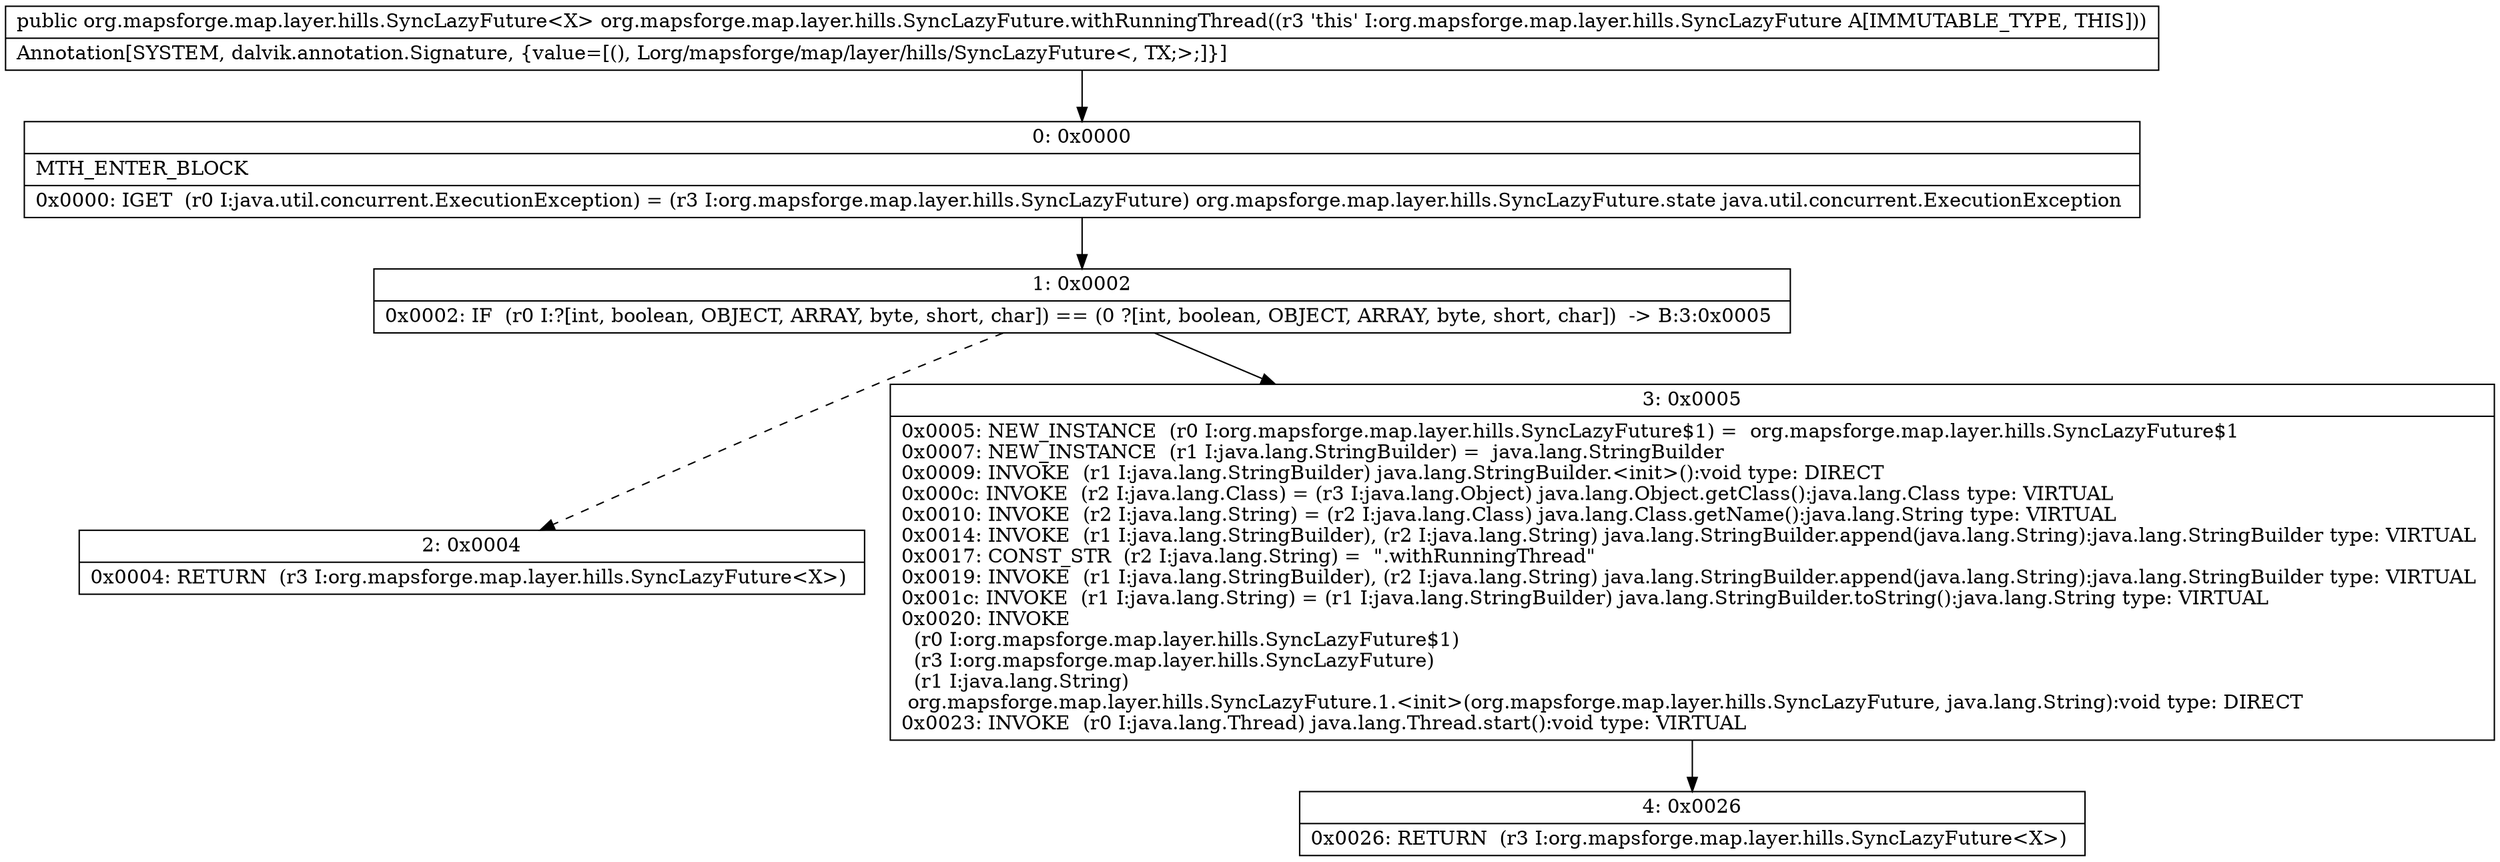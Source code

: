digraph "CFG fororg.mapsforge.map.layer.hills.SyncLazyFuture.withRunningThread()Lorg\/mapsforge\/map\/layer\/hills\/SyncLazyFuture;" {
Node_0 [shape=record,label="{0\:\ 0x0000|MTH_ENTER_BLOCK\l|0x0000: IGET  (r0 I:java.util.concurrent.ExecutionException) = (r3 I:org.mapsforge.map.layer.hills.SyncLazyFuture) org.mapsforge.map.layer.hills.SyncLazyFuture.state java.util.concurrent.ExecutionException \l}"];
Node_1 [shape=record,label="{1\:\ 0x0002|0x0002: IF  (r0 I:?[int, boolean, OBJECT, ARRAY, byte, short, char]) == (0 ?[int, boolean, OBJECT, ARRAY, byte, short, char])  \-\> B:3:0x0005 \l}"];
Node_2 [shape=record,label="{2\:\ 0x0004|0x0004: RETURN  (r3 I:org.mapsforge.map.layer.hills.SyncLazyFuture\<X\>) \l}"];
Node_3 [shape=record,label="{3\:\ 0x0005|0x0005: NEW_INSTANCE  (r0 I:org.mapsforge.map.layer.hills.SyncLazyFuture$1) =  org.mapsforge.map.layer.hills.SyncLazyFuture$1 \l0x0007: NEW_INSTANCE  (r1 I:java.lang.StringBuilder) =  java.lang.StringBuilder \l0x0009: INVOKE  (r1 I:java.lang.StringBuilder) java.lang.StringBuilder.\<init\>():void type: DIRECT \l0x000c: INVOKE  (r2 I:java.lang.Class) = (r3 I:java.lang.Object) java.lang.Object.getClass():java.lang.Class type: VIRTUAL \l0x0010: INVOKE  (r2 I:java.lang.String) = (r2 I:java.lang.Class) java.lang.Class.getName():java.lang.String type: VIRTUAL \l0x0014: INVOKE  (r1 I:java.lang.StringBuilder), (r2 I:java.lang.String) java.lang.StringBuilder.append(java.lang.String):java.lang.StringBuilder type: VIRTUAL \l0x0017: CONST_STR  (r2 I:java.lang.String) =  \".withRunningThread\" \l0x0019: INVOKE  (r1 I:java.lang.StringBuilder), (r2 I:java.lang.String) java.lang.StringBuilder.append(java.lang.String):java.lang.StringBuilder type: VIRTUAL \l0x001c: INVOKE  (r1 I:java.lang.String) = (r1 I:java.lang.StringBuilder) java.lang.StringBuilder.toString():java.lang.String type: VIRTUAL \l0x0020: INVOKE  \l  (r0 I:org.mapsforge.map.layer.hills.SyncLazyFuture$1)\l  (r3 I:org.mapsforge.map.layer.hills.SyncLazyFuture)\l  (r1 I:java.lang.String)\l org.mapsforge.map.layer.hills.SyncLazyFuture.1.\<init\>(org.mapsforge.map.layer.hills.SyncLazyFuture, java.lang.String):void type: DIRECT \l0x0023: INVOKE  (r0 I:java.lang.Thread) java.lang.Thread.start():void type: VIRTUAL \l}"];
Node_4 [shape=record,label="{4\:\ 0x0026|0x0026: RETURN  (r3 I:org.mapsforge.map.layer.hills.SyncLazyFuture\<X\>) \l}"];
MethodNode[shape=record,label="{public org.mapsforge.map.layer.hills.SyncLazyFuture\<X\> org.mapsforge.map.layer.hills.SyncLazyFuture.withRunningThread((r3 'this' I:org.mapsforge.map.layer.hills.SyncLazyFuture A[IMMUTABLE_TYPE, THIS]))  | Annotation[SYSTEM, dalvik.annotation.Signature, \{value=[(), Lorg\/mapsforge\/map\/layer\/hills\/SyncLazyFuture\<, TX;\>;]\}]\l}"];
MethodNode -> Node_0;
Node_0 -> Node_1;
Node_1 -> Node_2[style=dashed];
Node_1 -> Node_3;
Node_3 -> Node_4;
}

